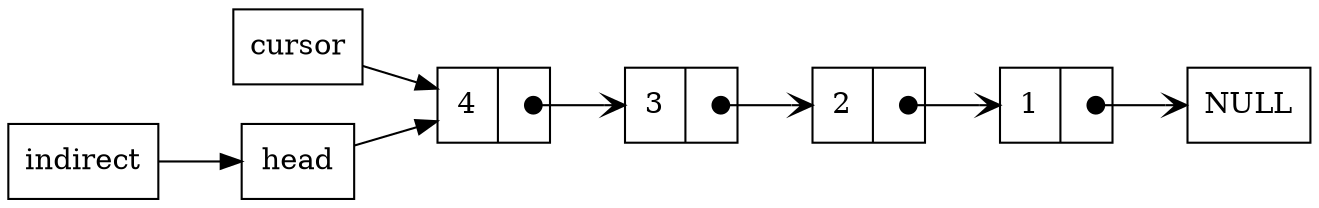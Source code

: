 digraph swap {
        rankdir=LR;
        node [shape=record];
        head [label= "head"];

        n1 [label="{ <data> 1 | <ref>  }"];
        n2 [label="{ <data> 2 | <ref>  }"];
        n3 [label="{ <data> 3 | <ref>  }"];
        n4 [label="{ <data> 4 | <ref>  }"];
        indir [label="indirect"]

        cur [label="cursor"]

        indir -> head -> n4;
        cur -> n4;
        n1:ref:c -> NULL [arrowhead=vee, arrowtail=dot, dir=both, tailclip=false];
        n2:ref:c -> n1:data [arrowhead=vee, arrowtail=dot, dir=both, tailclip=false];
        n3:ref:c -> n2:data [arrowhead=vee, arrowtail=dot, dir=both, tailclip=false];
        n4:ref:c -> n3:data [arrowhead=vee, arrowtail=dot, dir=both, tailclip=false];
}
